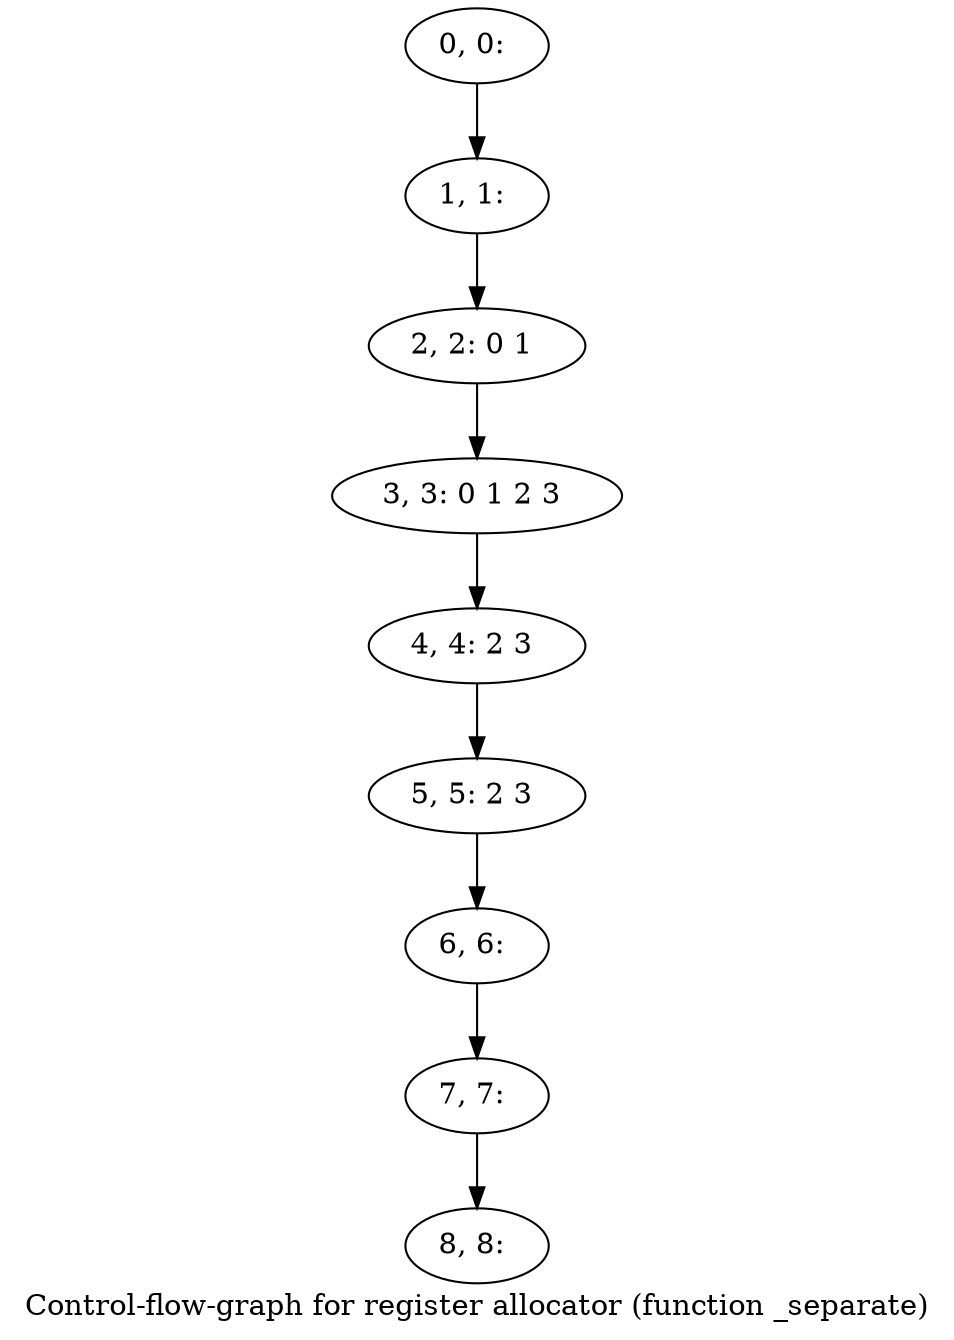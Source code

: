 digraph G {
graph [label="Control-flow-graph for register allocator (function _separate)"]
0[label="0, 0: "];
1[label="1, 1: "];
2[label="2, 2: 0 1 "];
3[label="3, 3: 0 1 2 3 "];
4[label="4, 4: 2 3 "];
5[label="5, 5: 2 3 "];
6[label="6, 6: "];
7[label="7, 7: "];
8[label="8, 8: "];
0->1 ;
1->2 ;
2->3 ;
3->4 ;
4->5 ;
5->6 ;
6->7 ;
7->8 ;
}
